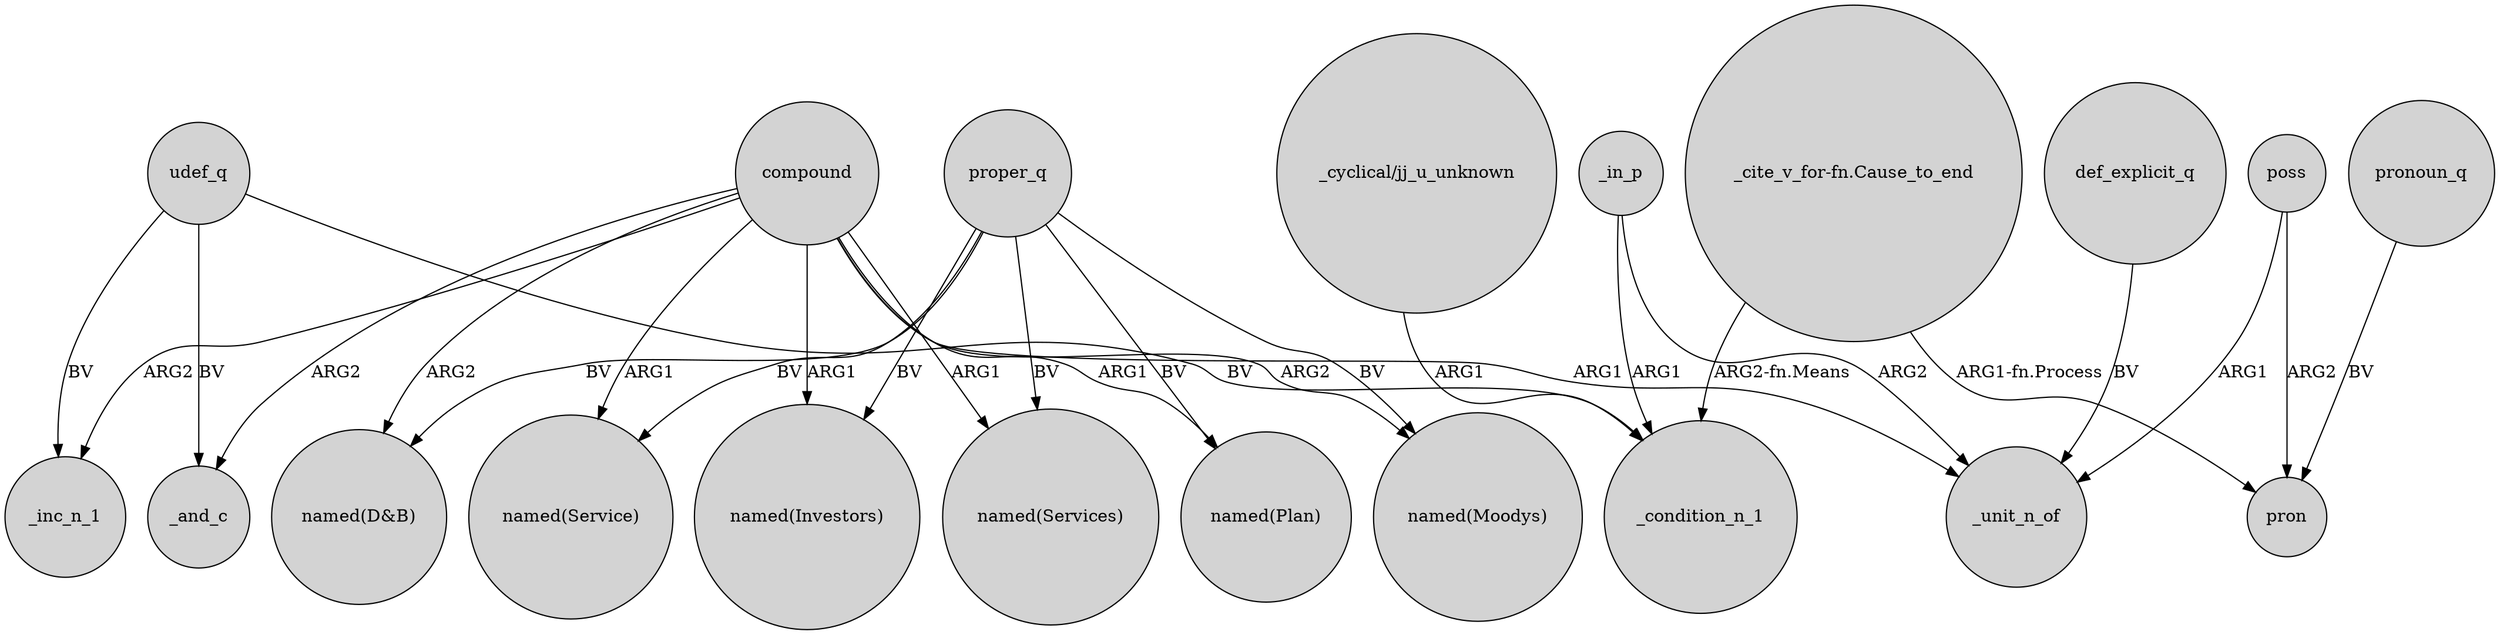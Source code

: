 digraph {
	node [shape=circle style=filled]
	_in_p -> _condition_n_1 [label=ARG1]
	proper_q -> "named(Moodys)" [label=BV]
	compound -> "named(D&B)" [label=ARG2]
	compound -> "named(Investors)" [label=ARG1]
	compound -> "named(Plan)" [label=ARG1]
	udef_q -> _and_c [label=BV]
	compound -> _and_c [label=ARG2]
	proper_q -> "named(Service)" [label=BV]
	proper_q -> "named(Plan)" [label=BV]
	pronoun_q -> pron [label=BV]
	udef_q -> _inc_n_1 [label=BV]
	compound -> "named(Services)" [label=ARG1]
	poss -> pron [label=ARG2]
	_in_p -> _unit_n_of [label=ARG2]
	"_cite_v_for-fn.Cause_to_end" -> _condition_n_1 [label="ARG2-fn.Means"]
	def_explicit_q -> _unit_n_of [label=BV]
	compound -> "named(Service)" [label=ARG1]
	compound -> _inc_n_1 [label=ARG2]
	"_cyclical/jj_u_unknown" -> _condition_n_1 [label=ARG1]
	proper_q -> "named(D&B)" [label=BV]
	udef_q -> _condition_n_1 [label=BV]
	"_cite_v_for-fn.Cause_to_end" -> pron [label="ARG1-fn.Process"]
	proper_q -> "named(Services)" [label=BV]
	poss -> _unit_n_of [label=ARG1]
	compound -> _unit_n_of [label=ARG1]
	proper_q -> "named(Investors)" [label=BV]
	compound -> "named(Moodys)" [label=ARG2]
}
